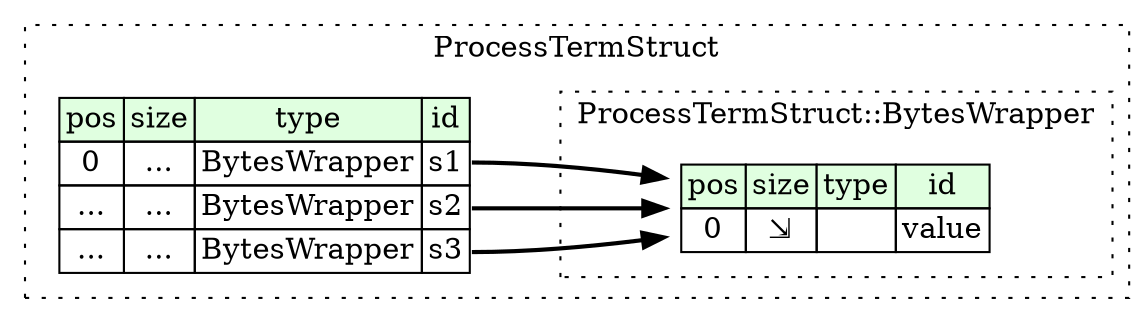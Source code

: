 digraph {
	rankdir=LR;
	node [shape=plaintext];
	subgraph cluster__process_term_struct {
		label="ProcessTermStruct";
		graph[style=dotted];

		process_term_struct__seq [label=<<TABLE BORDER="0" CELLBORDER="1" CELLSPACING="0">
			<TR><TD BGCOLOR="#E0FFE0">pos</TD><TD BGCOLOR="#E0FFE0">size</TD><TD BGCOLOR="#E0FFE0">type</TD><TD BGCOLOR="#E0FFE0">id</TD></TR>
			<TR><TD PORT="s1_pos">0</TD><TD PORT="s1_size">...</TD><TD>BytesWrapper</TD><TD PORT="s1_type">s1</TD></TR>
			<TR><TD PORT="s2_pos">...</TD><TD PORT="s2_size">...</TD><TD>BytesWrapper</TD><TD PORT="s2_type">s2</TD></TR>
			<TR><TD PORT="s3_pos">...</TD><TD PORT="s3_size">...</TD><TD>BytesWrapper</TD><TD PORT="s3_type">s3</TD></TR>
		</TABLE>>];
		subgraph cluster__bytes_wrapper {
			label="ProcessTermStruct::BytesWrapper";
			graph[style=dotted];

			bytes_wrapper__seq [label=<<TABLE BORDER="0" CELLBORDER="1" CELLSPACING="0">
				<TR><TD BGCOLOR="#E0FFE0">pos</TD><TD BGCOLOR="#E0FFE0">size</TD><TD BGCOLOR="#E0FFE0">type</TD><TD BGCOLOR="#E0FFE0">id</TD></TR>
				<TR><TD PORT="value_pos">0</TD><TD PORT="value_size">⇲</TD><TD></TD><TD PORT="value_type">value</TD></TR>
			</TABLE>>];
		}
	}
	process_term_struct__seq:s1_type -> bytes_wrapper__seq [style=bold];
	process_term_struct__seq:s2_type -> bytes_wrapper__seq [style=bold];
	process_term_struct__seq:s3_type -> bytes_wrapper__seq [style=bold];
}

